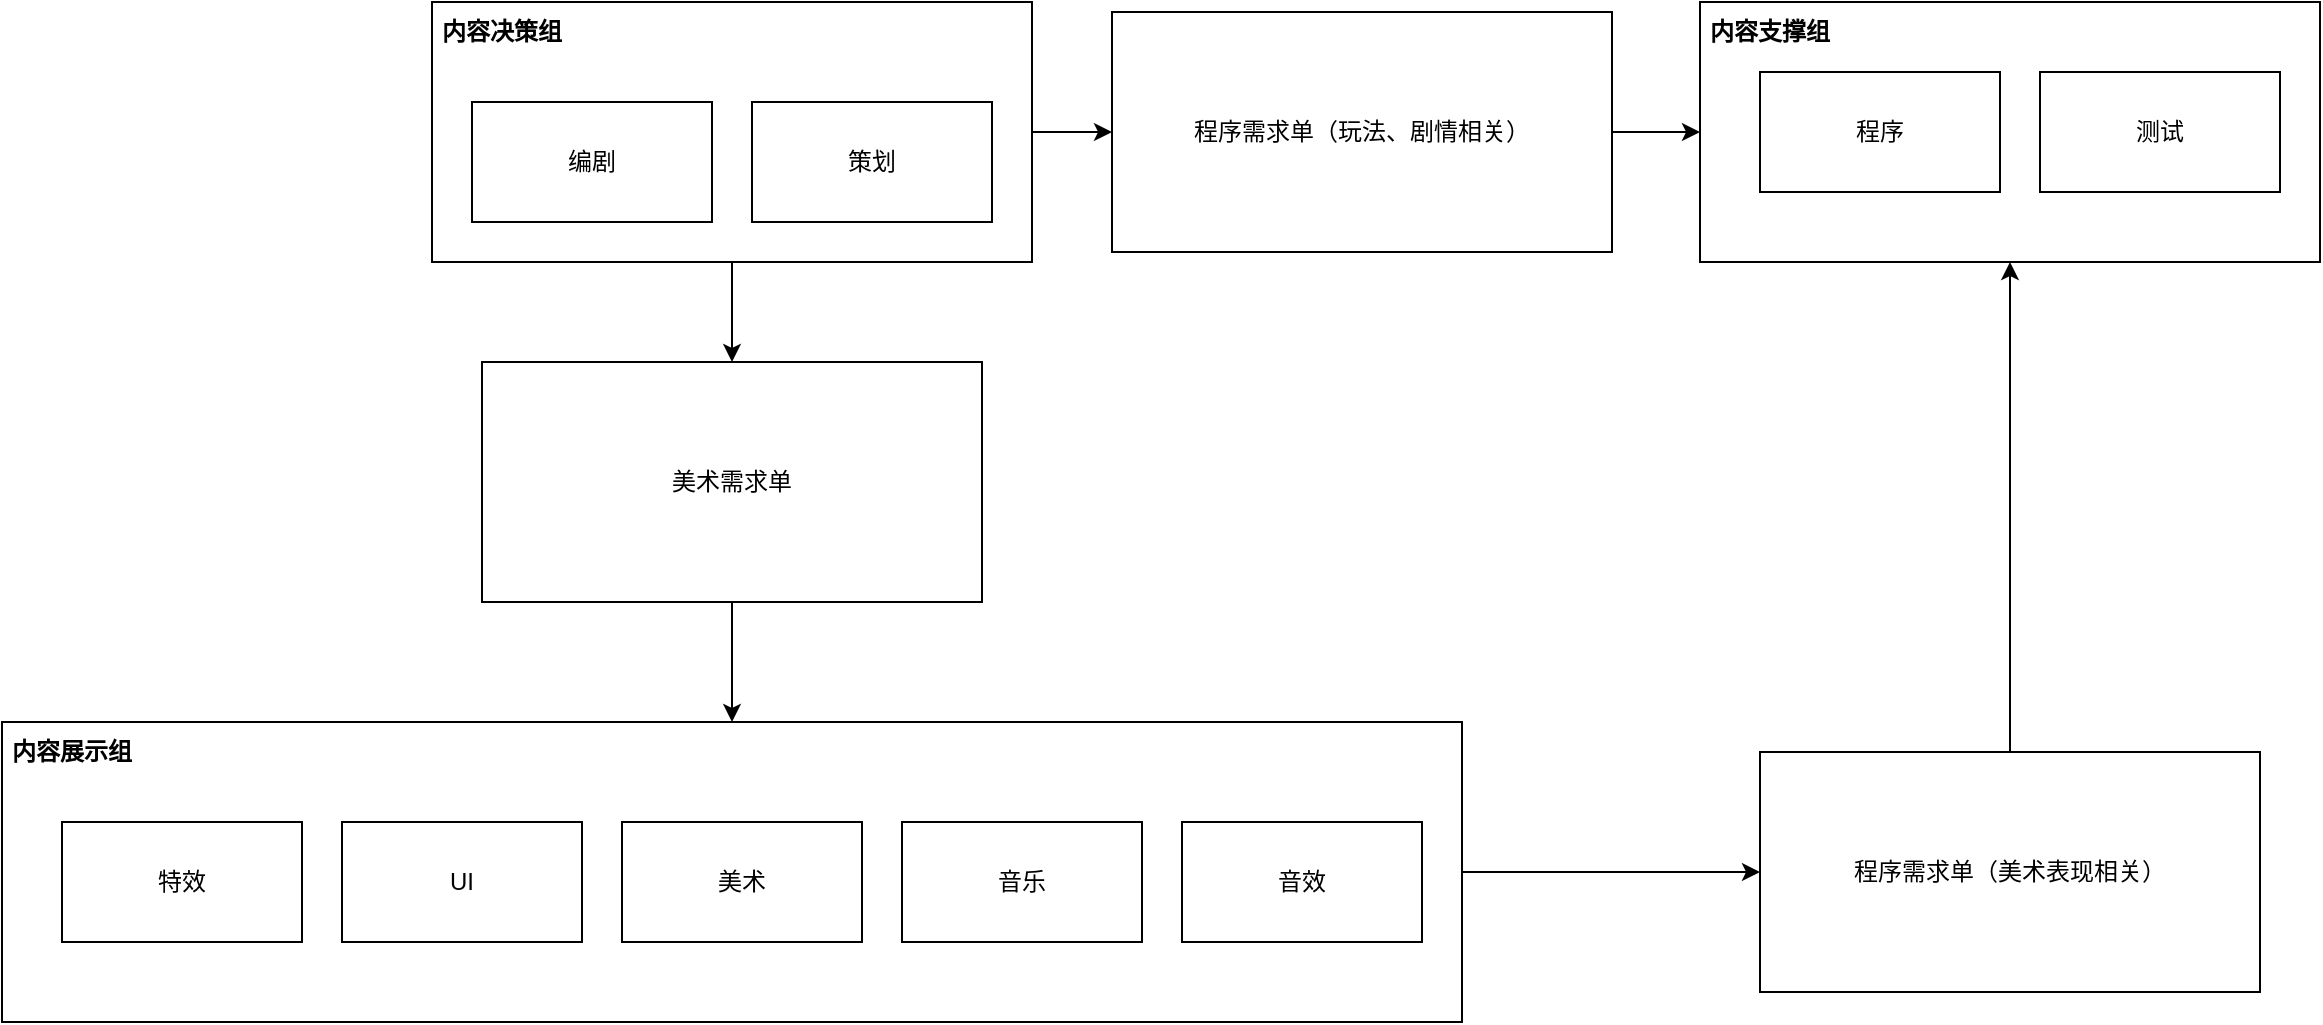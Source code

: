 <mxfile version="16.5.1" type="device"><diagram id="ufUM3ygTDEI9GELTtXCz" name="第 1 页"><mxGraphModel dx="1609" dy="579" grid="1" gridSize="10" guides="1" tooltips="1" connect="1" arrows="1" fold="1" page="1" pageScale="1" pageWidth="827" pageHeight="1169" math="0" shadow="0"><root><mxCell id="0"/><mxCell id="1" parent="0"/><mxCell id="4hyCObyCJO2QbS5DJ1sQ-14" value="" style="group" parent="1" vertex="1" connectable="0"><mxGeometry x="-435" y="550" width="730" height="150" as="geometry"/></mxCell><mxCell id="4hyCObyCJO2QbS5DJ1sQ-12" value="" style="rounded=0;whiteSpace=wrap;html=1;" parent="4hyCObyCJO2QbS5DJ1sQ-14" vertex="1"><mxGeometry width="730" height="150" as="geometry"/></mxCell><mxCell id="4hyCObyCJO2QbS5DJ1sQ-3" value="美术" style="rounded=0;whiteSpace=wrap;html=1;" parent="4hyCObyCJO2QbS5DJ1sQ-14" vertex="1"><mxGeometry x="310" y="50" width="120" height="60" as="geometry"/></mxCell><mxCell id="4hyCObyCJO2QbS5DJ1sQ-6" value="音乐" style="rounded=0;whiteSpace=wrap;html=1;" parent="4hyCObyCJO2QbS5DJ1sQ-14" vertex="1"><mxGeometry x="450" y="50" width="120" height="60" as="geometry"/></mxCell><mxCell id="4hyCObyCJO2QbS5DJ1sQ-7" value="音效" style="rounded=0;whiteSpace=wrap;html=1;" parent="4hyCObyCJO2QbS5DJ1sQ-14" vertex="1"><mxGeometry x="590" y="50" width="120" height="60" as="geometry"/></mxCell><mxCell id="4hyCObyCJO2QbS5DJ1sQ-8" value="UI" style="rounded=0;whiteSpace=wrap;html=1;" parent="4hyCObyCJO2QbS5DJ1sQ-14" vertex="1"><mxGeometry x="170" y="50" width="120" height="60" as="geometry"/></mxCell><mxCell id="4hyCObyCJO2QbS5DJ1sQ-9" value="特效" style="rounded=0;whiteSpace=wrap;html=1;" parent="4hyCObyCJO2QbS5DJ1sQ-14" vertex="1"><mxGeometry x="30" y="50" width="120" height="60" as="geometry"/></mxCell><mxCell id="4hyCObyCJO2QbS5DJ1sQ-13" value="内容展示组" style="text;html=1;strokeColor=none;fillColor=none;align=center;verticalAlign=middle;whiteSpace=wrap;rounded=0;fontStyle=1" parent="4hyCObyCJO2QbS5DJ1sQ-14" vertex="1"><mxGeometry width="70" height="30" as="geometry"/></mxCell><mxCell id="4hyCObyCJO2QbS5DJ1sQ-17" value="" style="group" parent="1" vertex="1" connectable="0"><mxGeometry x="-220" y="190" width="300" height="130" as="geometry"/></mxCell><mxCell id="4hyCObyCJO2QbS5DJ1sQ-15" value="" style="rounded=0;whiteSpace=wrap;html=1;" parent="4hyCObyCJO2QbS5DJ1sQ-17" vertex="1"><mxGeometry width="300" height="130" as="geometry"/></mxCell><mxCell id="4hyCObyCJO2QbS5DJ1sQ-10" value="编剧" style="rounded=0;whiteSpace=wrap;html=1;" parent="4hyCObyCJO2QbS5DJ1sQ-17" vertex="1"><mxGeometry x="20" y="50" width="120" height="60" as="geometry"/></mxCell><mxCell id="4hyCObyCJO2QbS5DJ1sQ-11" value="策划" style="rounded=0;whiteSpace=wrap;html=1;" parent="4hyCObyCJO2QbS5DJ1sQ-17" vertex="1"><mxGeometry x="160" y="50" width="120" height="60" as="geometry"/></mxCell><mxCell id="4hyCObyCJO2QbS5DJ1sQ-16" value="内容决策组" style="text;html=1;strokeColor=none;fillColor=none;align=center;verticalAlign=middle;whiteSpace=wrap;rounded=0;fontStyle=1" parent="4hyCObyCJO2QbS5DJ1sQ-17" vertex="1"><mxGeometry width="70" height="30" as="geometry"/></mxCell><mxCell id="4hyCObyCJO2QbS5DJ1sQ-21" value="" style="group" parent="1" vertex="1" connectable="0"><mxGeometry x="414" y="190" width="310" height="130" as="geometry"/></mxCell><mxCell id="4hyCObyCJO2QbS5DJ1sQ-19" value="" style="rounded=0;whiteSpace=wrap;html=1;" parent="4hyCObyCJO2QbS5DJ1sQ-21" vertex="1"><mxGeometry width="310" height="130" as="geometry"/></mxCell><mxCell id="4hyCObyCJO2QbS5DJ1sQ-4" value="程序" style="rounded=0;whiteSpace=wrap;html=1;" parent="4hyCObyCJO2QbS5DJ1sQ-21" vertex="1"><mxGeometry x="30" y="35" width="120" height="60" as="geometry"/></mxCell><mxCell id="4hyCObyCJO2QbS5DJ1sQ-18" value="测试" style="rounded=0;whiteSpace=wrap;html=1;" parent="4hyCObyCJO2QbS5DJ1sQ-21" vertex="1"><mxGeometry x="170" y="35" width="120" height="60" as="geometry"/></mxCell><mxCell id="4hyCObyCJO2QbS5DJ1sQ-20" value="内容支撑组" style="text;html=1;strokeColor=none;fillColor=none;align=center;verticalAlign=middle;whiteSpace=wrap;rounded=0;fontStyle=1" parent="4hyCObyCJO2QbS5DJ1sQ-21" vertex="1"><mxGeometry width="70" height="30" as="geometry"/></mxCell><mxCell id="g5Qree6LK9OfZmHMF7E8-4" style="edgeStyle=orthogonalEdgeStyle;rounded=0;orthogonalLoop=1;jettySize=auto;html=1;entryX=0.5;entryY=0;entryDx=0;entryDy=0;" edge="1" parent="1" source="g5Qree6LK9OfZmHMF7E8-1" target="4hyCObyCJO2QbS5DJ1sQ-12"><mxGeometry relative="1" as="geometry"/></mxCell><mxCell id="g5Qree6LK9OfZmHMF7E8-1" value="美术需求单" style="rounded=0;whiteSpace=wrap;html=1;" vertex="1" parent="1"><mxGeometry x="-195" y="370" width="250" height="120" as="geometry"/></mxCell><mxCell id="g5Qree6LK9OfZmHMF7E8-2" value="" style="edgeStyle=orthogonalEdgeStyle;rounded=0;orthogonalLoop=1;jettySize=auto;html=1;" edge="1" parent="1" source="4hyCObyCJO2QbS5DJ1sQ-15" target="g5Qree6LK9OfZmHMF7E8-1"><mxGeometry relative="1" as="geometry"/></mxCell><mxCell id="g5Qree6LK9OfZmHMF7E8-8" style="edgeStyle=orthogonalEdgeStyle;rounded=0;orthogonalLoop=1;jettySize=auto;html=1;entryX=0;entryY=0.5;entryDx=0;entryDy=0;" edge="1" parent="1" source="g5Qree6LK9OfZmHMF7E8-6" target="4hyCObyCJO2QbS5DJ1sQ-19"><mxGeometry relative="1" as="geometry"/></mxCell><mxCell id="g5Qree6LK9OfZmHMF7E8-6" value="程序需求单（玩法、剧情相关）" style="rounded=0;whiteSpace=wrap;html=1;" vertex="1" parent="1"><mxGeometry x="120" y="195" width="250" height="120" as="geometry"/></mxCell><mxCell id="g5Qree6LK9OfZmHMF7E8-7" style="edgeStyle=orthogonalEdgeStyle;rounded=0;orthogonalLoop=1;jettySize=auto;html=1;entryX=0;entryY=0.5;entryDx=0;entryDy=0;" edge="1" parent="1" source="4hyCObyCJO2QbS5DJ1sQ-15" target="g5Qree6LK9OfZmHMF7E8-6"><mxGeometry relative="1" as="geometry"/></mxCell><mxCell id="g5Qree6LK9OfZmHMF7E8-11" style="edgeStyle=orthogonalEdgeStyle;rounded=0;orthogonalLoop=1;jettySize=auto;html=1;" edge="1" parent="1" source="g5Qree6LK9OfZmHMF7E8-9" target="4hyCObyCJO2QbS5DJ1sQ-19"><mxGeometry relative="1" as="geometry"/></mxCell><mxCell id="g5Qree6LK9OfZmHMF7E8-9" value="程序需求单（美术表现相关）" style="rounded=0;whiteSpace=wrap;html=1;" vertex="1" parent="1"><mxGeometry x="444" y="565" width="250" height="120" as="geometry"/></mxCell><mxCell id="g5Qree6LK9OfZmHMF7E8-10" style="edgeStyle=orthogonalEdgeStyle;rounded=0;orthogonalLoop=1;jettySize=auto;html=1;entryX=0;entryY=0.5;entryDx=0;entryDy=0;" edge="1" parent="1" source="4hyCObyCJO2QbS5DJ1sQ-12" target="g5Qree6LK9OfZmHMF7E8-9"><mxGeometry relative="1" as="geometry"/></mxCell></root></mxGraphModel></diagram></mxfile>